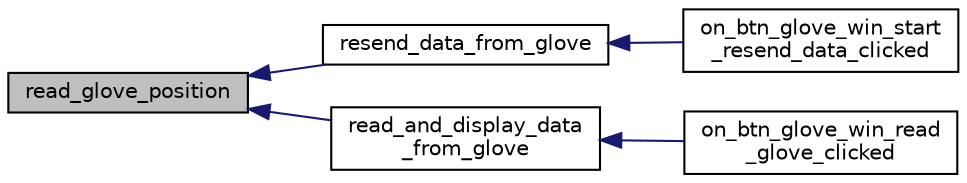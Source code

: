 digraph "read_glove_position"
{
  edge [fontname="Helvetica",fontsize="10",labelfontname="Helvetica",labelfontsize="10"];
  node [fontname="Helvetica",fontsize="10",shape=record];
  rankdir="LR";
  Node38 [label="read_glove_position",height=0.2,width=0.4,color="black", fillcolor="grey75", style="filled", fontcolor="black"];
  Node38 -> Node39 [dir="back",color="midnightblue",fontsize="10",style="solid",fontname="Helvetica"];
  Node39 [label="resend_data_from_glove",height=0.2,width=0.4,color="black", fillcolor="white", style="filled",URL="$main_8c.html#a001a1c13994c5a22528f1f7573a6616f",tooltip="Resends data from glove controller to robotic hand. "];
  Node39 -> Node40 [dir="back",color="midnightblue",fontsize="10",style="solid",fontname="Helvetica"];
  Node40 [label="on_btn_glove_win_start\l_resend_data_clicked",height=0.2,width=0.4,color="black", fillcolor="white", style="filled",URL="$main_8c.html#a77674c6081bf8345eef8ecb37bc9dd9b",tooltip="Starts/stops resending data from glove to hand after cliking on button. "];
  Node38 -> Node41 [dir="back",color="midnightblue",fontsize="10",style="solid",fontname="Helvetica"];
  Node41 [label="read_and_display_data\l_from_glove",height=0.2,width=0.4,color="black", fillcolor="white", style="filled",URL="$main_8c.html#af097ecc2dc18e3f70eeb8c0e2ffe0aab",tooltip="Read fingers positions from glove. "];
  Node41 -> Node42 [dir="back",color="midnightblue",fontsize="10",style="solid",fontname="Helvetica"];
  Node42 [label="on_btn_glove_win_read\l_glove_clicked",height=0.2,width=0.4,color="black", fillcolor="white", style="filled",URL="$main_8c.html#a99511eda2dbf3c756613536ee8a8383c",tooltip="Starts/stops reading data from glove after cliking on button. "];
}
